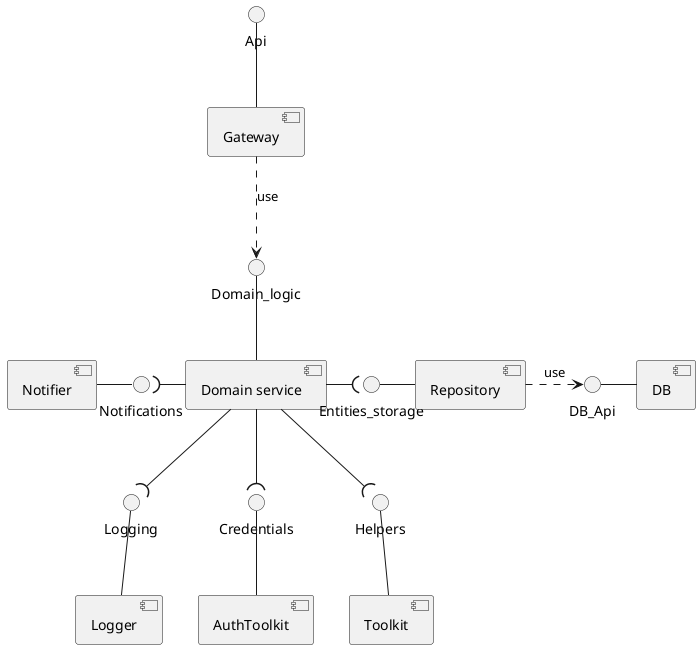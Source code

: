 @startuml Components 
Domain_logic -down- [Domain service]
Api -down- [Gateway]
[Gateway] ..> Domain_logic : use
[Domain service] -left--( Notifications
[Domain service] --( Logging
[Domain service] --( Credentials
[Domain service] --( Helpers
[Domain service] -right--( Entities_storage
Notifications -left- [Notifier]
Logging -down- [Logger]
Credentials -down- [AuthToolkit]
Helpers -down- [Toolkit]
Entities_storage - [Repository]
DB_Api - [DB]
[Repository] -right..> DB_Api : use
@enduml